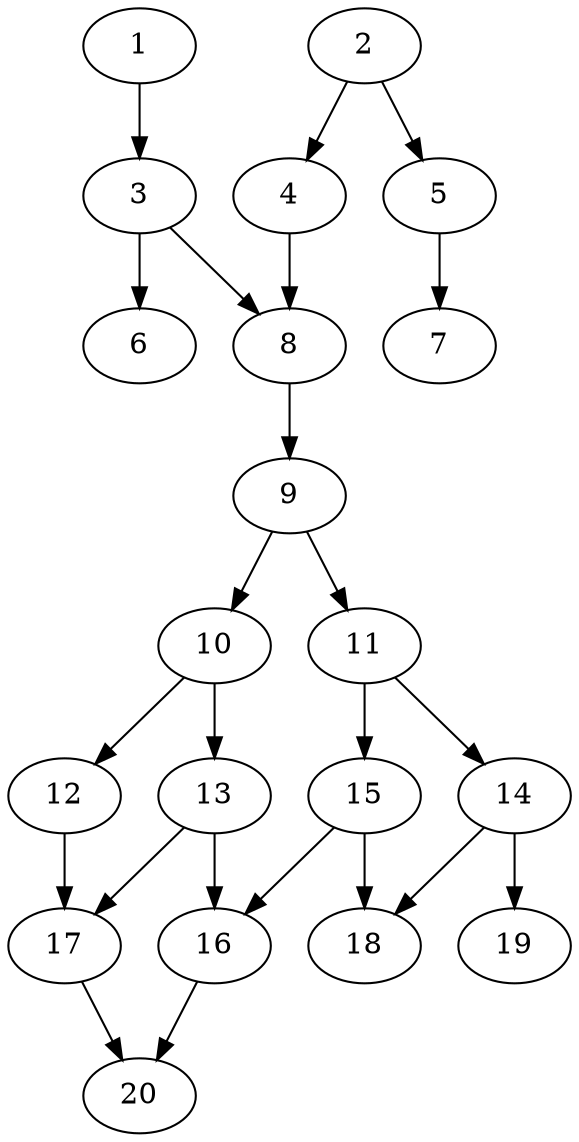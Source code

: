 // DAG automatically generated by daggen at Sat Jul 27 15:35:20 2019
// ./daggen --dot -n 20 --ccr 0.4 --fat 0.4 --regular 0.5 --density 0.5 --mindata 5242880 --maxdata 52428800 
digraph G {
  1 [size="24622080", alpha="0.05", expect_size="9848832"] 
  1 -> 3 [size ="9848832"]
  2 [size="106585600", alpha="0.10", expect_size="42634240"] 
  2 -> 4 [size ="42634240"]
  2 -> 5 [size ="42634240"]
  3 [size="64504320", alpha="0.14", expect_size="25801728"] 
  3 -> 6 [size ="25801728"]
  3 -> 8 [size ="25801728"]
  4 [size="100065280", alpha="0.15", expect_size="40026112"] 
  4 -> 8 [size ="40026112"]
  5 [size="18076160", alpha="0.13", expect_size="7230464"] 
  5 -> 7 [size ="7230464"]
  6 [size="106652160", alpha="0.05", expect_size="42660864"] 
  7 [size="60390400", alpha="0.07", expect_size="24156160"] 
  8 [size="70164480", alpha="0.12", expect_size="28065792"] 
  8 -> 9 [size ="28065792"]
  9 [size="15278080", alpha="0.15", expect_size="6111232"] 
  9 -> 10 [size ="6111232"]
  9 -> 11 [size ="6111232"]
  10 [size="65395200", alpha="0.14", expect_size="26158080"] 
  10 -> 12 [size ="26158080"]
  10 -> 13 [size ="26158080"]
  11 [size="31301120", alpha="0.09", expect_size="12520448"] 
  11 -> 14 [size ="12520448"]
  11 -> 15 [size ="12520448"]
  12 [size="60500480", alpha="0.19", expect_size="24200192"] 
  12 -> 17 [size ="24200192"]
  13 [size="118510080", alpha="0.15", expect_size="47404032"] 
  13 -> 16 [size ="47404032"]
  13 -> 17 [size ="47404032"]
  14 [size="85294080", alpha="0.13", expect_size="34117632"] 
  14 -> 18 [size ="34117632"]
  14 -> 19 [size ="34117632"]
  15 [size="54540800", alpha="0.15", expect_size="21816320"] 
  15 -> 16 [size ="21816320"]
  15 -> 18 [size ="21816320"]
  16 [size="129868800", alpha="0.19", expect_size="51947520"] 
  16 -> 20 [size ="51947520"]
  17 [size="41062400", alpha="0.12", expect_size="16424960"] 
  17 -> 20 [size ="16424960"]
  18 [size="79431680", alpha="0.15", expect_size="31772672"] 
  19 [size="30853120", alpha="0.13", expect_size="12341248"] 
  20 [size="116403200", alpha="0.11", expect_size="46561280"] 
}
